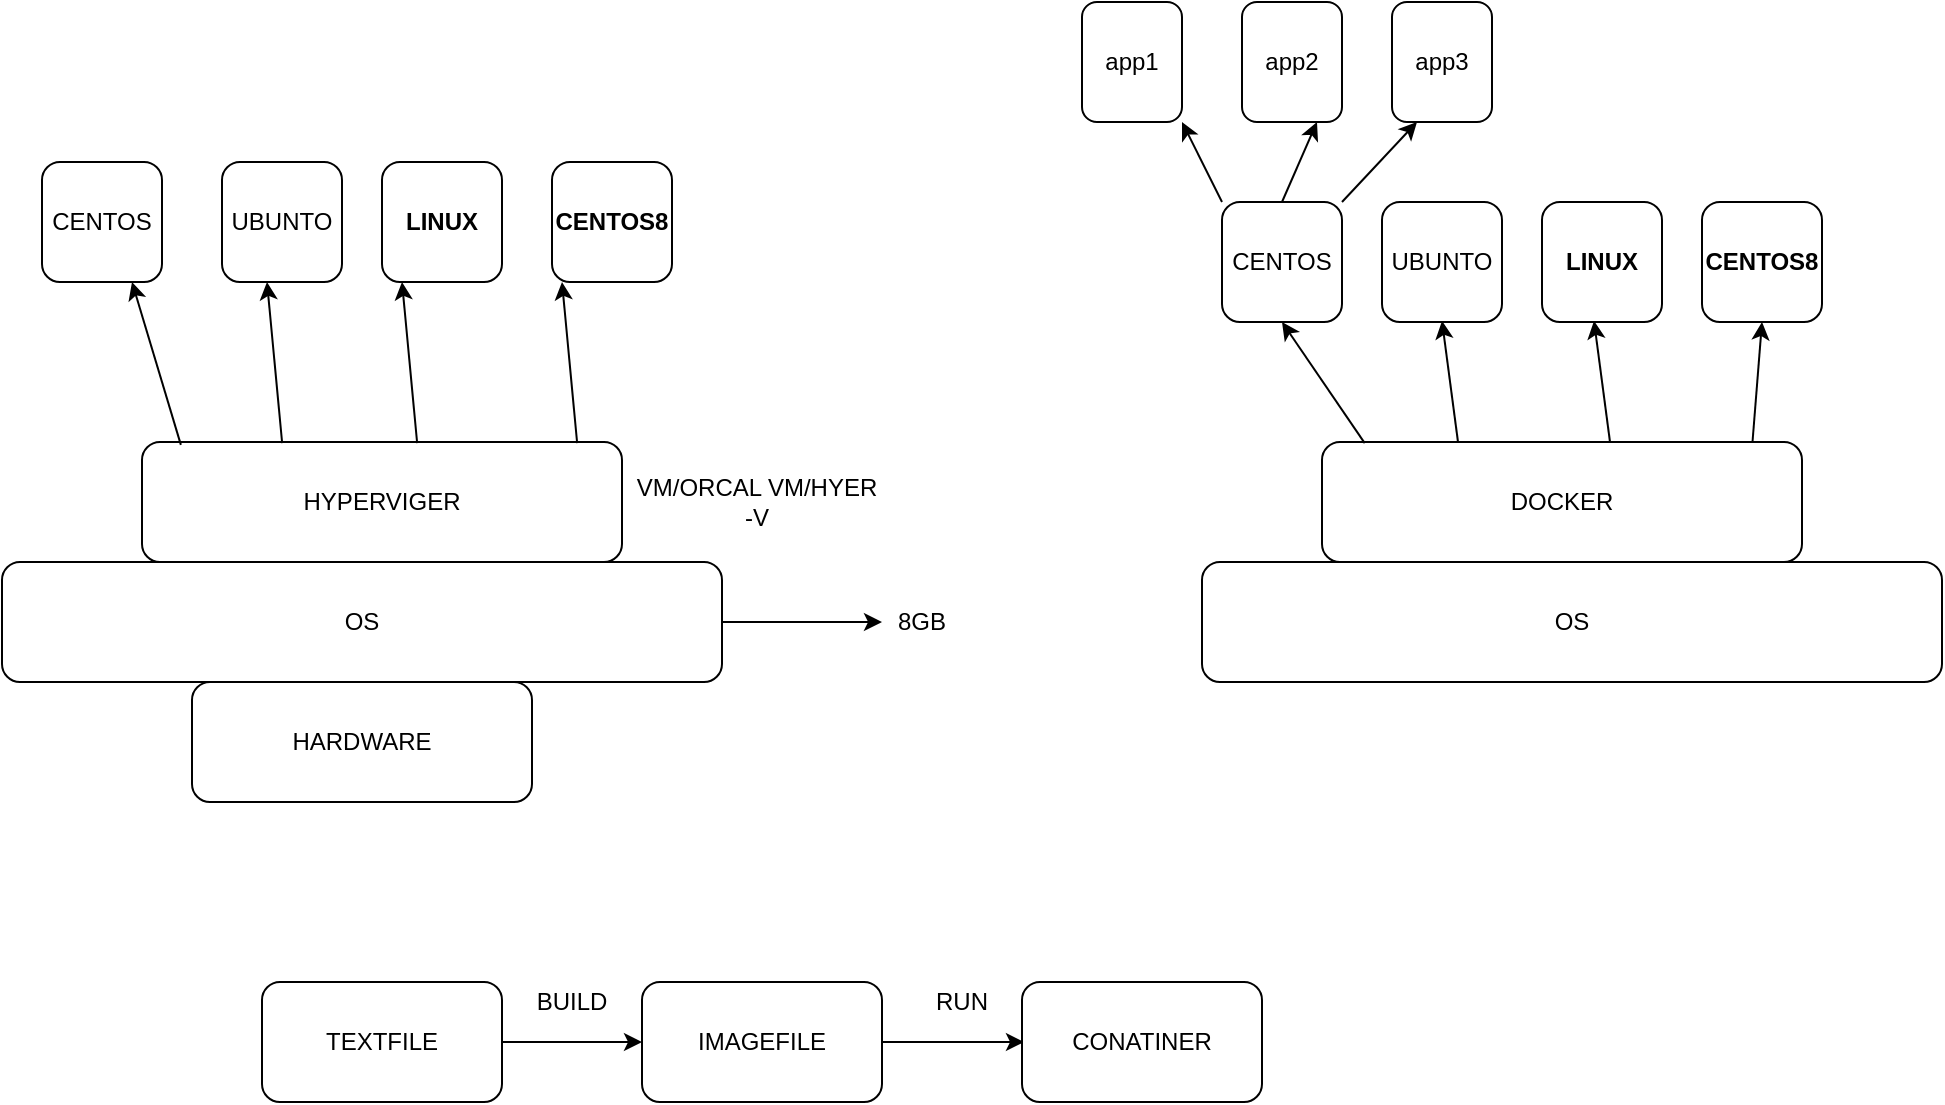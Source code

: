 <mxfile version="15.2.7" type="github">
  <diagram id="DtKQOpWOKTqv2lbOStBs" name="Page-1">
    <mxGraphModel dx="1449" dy="626" grid="1" gridSize="10" guides="1" tooltips="1" connect="1" arrows="1" fold="1" page="1" pageScale="1" pageWidth="850" pageHeight="1100" math="0" shadow="0">
      <root>
        <mxCell id="0" />
        <mxCell id="1" parent="0" />
        <mxCell id="SwtoXSihCNgJCnh0gqzE-1" value="OS" style="rounded=1;whiteSpace=wrap;html=1;" vertex="1" parent="1">
          <mxGeometry x="90" y="440" width="360" height="60" as="geometry" />
        </mxCell>
        <mxCell id="SwtoXSihCNgJCnh0gqzE-2" value="HYPERVIGER" style="rounded=1;whiteSpace=wrap;html=1;" vertex="1" parent="1">
          <mxGeometry x="160" y="380" width="240" height="60" as="geometry" />
        </mxCell>
        <mxCell id="SwtoXSihCNgJCnh0gqzE-3" value="VM/ORCAL VM/HYER -V" style="text;html=1;strokeColor=none;fillColor=none;align=center;verticalAlign=middle;whiteSpace=wrap;rounded=0;" vertex="1" parent="1">
          <mxGeometry x="405" y="400" width="125" height="20" as="geometry" />
        </mxCell>
        <mxCell id="SwtoXSihCNgJCnh0gqzE-4" value="CENTOS" style="rounded=1;whiteSpace=wrap;html=1;" vertex="1" parent="1">
          <mxGeometry x="110" y="240" width="60" height="60" as="geometry" />
        </mxCell>
        <mxCell id="SwtoXSihCNgJCnh0gqzE-5" value="UBUNTO" style="rounded=1;whiteSpace=wrap;html=1;" vertex="1" parent="1">
          <mxGeometry x="200" y="240" width="60" height="60" as="geometry" />
        </mxCell>
        <mxCell id="SwtoXSihCNgJCnh0gqzE-6" value="LINUX" style="rounded=1;whiteSpace=wrap;html=1;fontStyle=1" vertex="1" parent="1">
          <mxGeometry x="280" y="240" width="60" height="60" as="geometry" />
        </mxCell>
        <mxCell id="SwtoXSihCNgJCnh0gqzE-7" value="CENTOS8" style="rounded=1;whiteSpace=wrap;html=1;fontStyle=1" vertex="1" parent="1">
          <mxGeometry x="365" y="240" width="60" height="60" as="geometry" />
        </mxCell>
        <mxCell id="SwtoXSihCNgJCnh0gqzE-8" value="" style="endArrow=classic;html=1;entryX=0.75;entryY=1;entryDx=0;entryDy=0;exitX=0.081;exitY=0.024;exitDx=0;exitDy=0;exitPerimeter=0;" edge="1" parent="1" source="SwtoXSihCNgJCnh0gqzE-2" target="SwtoXSihCNgJCnh0gqzE-4">
          <mxGeometry width="50" height="50" relative="1" as="geometry">
            <mxPoint x="170" y="370" as="sourcePoint" />
            <mxPoint x="180" y="300" as="targetPoint" />
          </mxGeometry>
        </mxCell>
        <mxCell id="SwtoXSihCNgJCnh0gqzE-9" value="" style="endArrow=classic;html=1;entryX=0.75;entryY=1;entryDx=0;entryDy=0;exitX=0.292;exitY=0.009;exitDx=0;exitDy=0;exitPerimeter=0;" edge="1" parent="1" source="SwtoXSihCNgJCnh0gqzE-2">
          <mxGeometry width="50" height="50" relative="1" as="geometry">
            <mxPoint x="237.5" y="370" as="sourcePoint" />
            <mxPoint x="222.5" y="300" as="targetPoint" />
          </mxGeometry>
        </mxCell>
        <mxCell id="SwtoXSihCNgJCnh0gqzE-10" value="" style="endArrow=classic;html=1;entryX=0.75;entryY=1;entryDx=0;entryDy=0;exitX=0.292;exitY=0.009;exitDx=0;exitDy=0;exitPerimeter=0;" edge="1" parent="1">
          <mxGeometry width="50" height="50" relative="1" as="geometry">
            <mxPoint x="297.58" y="380.54" as="sourcePoint" />
            <mxPoint x="290" y="300" as="targetPoint" />
          </mxGeometry>
        </mxCell>
        <mxCell id="SwtoXSihCNgJCnh0gqzE-11" value="" style="endArrow=classic;html=1;entryX=0.75;entryY=1;entryDx=0;entryDy=0;exitX=0.292;exitY=0.009;exitDx=0;exitDy=0;exitPerimeter=0;" edge="1" parent="1">
          <mxGeometry width="50" height="50" relative="1" as="geometry">
            <mxPoint x="377.58" y="380.54" as="sourcePoint" />
            <mxPoint x="370" y="300" as="targetPoint" />
          </mxGeometry>
        </mxCell>
        <mxCell id="SwtoXSihCNgJCnh0gqzE-12" value="HARDWARE" style="rounded=1;whiteSpace=wrap;html=1;" vertex="1" parent="1">
          <mxGeometry x="185" y="500" width="170" height="60" as="geometry" />
        </mxCell>
        <mxCell id="SwtoXSihCNgJCnh0gqzE-13" value="8GB" style="text;html=1;strokeColor=none;fillColor=none;align=center;verticalAlign=middle;whiteSpace=wrap;rounded=0;" vertex="1" parent="1">
          <mxGeometry x="530" y="460" width="40" height="20" as="geometry" />
        </mxCell>
        <mxCell id="SwtoXSihCNgJCnh0gqzE-14" value="" style="edgeStyle=orthogonalEdgeStyle;rounded=0;orthogonalLoop=1;jettySize=auto;html=1;" edge="1" parent="1" source="SwtoXSihCNgJCnh0gqzE-1" target="SwtoXSihCNgJCnh0gqzE-13">
          <mxGeometry relative="1" as="geometry" />
        </mxCell>
        <mxCell id="SwtoXSihCNgJCnh0gqzE-15" value="OS" style="rounded=1;whiteSpace=wrap;html=1;" vertex="1" parent="1">
          <mxGeometry x="690" y="440" width="370" height="60" as="geometry" />
        </mxCell>
        <mxCell id="SwtoXSihCNgJCnh0gqzE-16" value="DOCKER" style="rounded=1;whiteSpace=wrap;html=1;" vertex="1" parent="1">
          <mxGeometry x="750" y="380" width="240" height="60" as="geometry" />
        </mxCell>
        <mxCell id="SwtoXSihCNgJCnh0gqzE-17" value="CENTOS" style="rounded=1;whiteSpace=wrap;html=1;" vertex="1" parent="1">
          <mxGeometry x="700" y="260" width="60" height="60" as="geometry" />
        </mxCell>
        <mxCell id="SwtoXSihCNgJCnh0gqzE-18" value="UBUNTO" style="rounded=1;whiteSpace=wrap;html=1;" vertex="1" parent="1">
          <mxGeometry x="780" y="260" width="60" height="60" as="geometry" />
        </mxCell>
        <mxCell id="SwtoXSihCNgJCnh0gqzE-19" value="LINUX" style="rounded=1;whiteSpace=wrap;html=1;fontStyle=1" vertex="1" parent="1">
          <mxGeometry x="860" y="260" width="60" height="60" as="geometry" />
        </mxCell>
        <mxCell id="SwtoXSihCNgJCnh0gqzE-20" value="CENTOS8" style="rounded=1;whiteSpace=wrap;html=1;fontStyle=1" vertex="1" parent="1">
          <mxGeometry x="940" y="260" width="60" height="60" as="geometry" />
        </mxCell>
        <mxCell id="SwtoXSihCNgJCnh0gqzE-21" value="" style="endArrow=classic;html=1;exitX=0.089;exitY=0.009;exitDx=0;exitDy=0;exitPerimeter=0;entryX=0.5;entryY=1;entryDx=0;entryDy=0;" edge="1" parent="1" source="SwtoXSihCNgJCnh0gqzE-16" target="SwtoXSihCNgJCnh0gqzE-17">
          <mxGeometry width="50" height="50" relative="1" as="geometry">
            <mxPoint x="720" y="370" as="sourcePoint" />
            <mxPoint x="740" y="330" as="targetPoint" />
          </mxGeometry>
        </mxCell>
        <mxCell id="SwtoXSihCNgJCnh0gqzE-23" value="TEXTFILE" style="rounded=1;whiteSpace=wrap;html=1;" vertex="1" parent="1">
          <mxGeometry x="220" y="650" width="120" height="60" as="geometry" />
        </mxCell>
        <mxCell id="SwtoXSihCNgJCnh0gqzE-24" value="IMAGEFILE" style="rounded=1;whiteSpace=wrap;html=1;" vertex="1" parent="1">
          <mxGeometry x="410" y="650" width="120" height="60" as="geometry" />
        </mxCell>
        <mxCell id="SwtoXSihCNgJCnh0gqzE-25" value="" style="endArrow=classic;html=1;exitX=1;exitY=0.5;exitDx=0;exitDy=0;entryX=0;entryY=0.5;entryDx=0;entryDy=0;" edge="1" parent="1" source="SwtoXSihCNgJCnh0gqzE-23" target="SwtoXSihCNgJCnh0gqzE-24">
          <mxGeometry width="50" height="50" relative="1" as="geometry">
            <mxPoint x="340" y="720" as="sourcePoint" />
            <mxPoint x="390" y="670" as="targetPoint" />
          </mxGeometry>
        </mxCell>
        <mxCell id="SwtoXSihCNgJCnh0gqzE-26" value="BUILD" style="text;html=1;strokeColor=none;fillColor=none;align=center;verticalAlign=middle;whiteSpace=wrap;rounded=0;" vertex="1" parent="1">
          <mxGeometry x="355" y="650" width="40" height="20" as="geometry" />
        </mxCell>
        <mxCell id="SwtoXSihCNgJCnh0gqzE-27" value="" style="endArrow=classic;html=1;" edge="1" parent="1" source="SwtoXSihCNgJCnh0gqzE-24">
          <mxGeometry width="50" height="50" relative="1" as="geometry">
            <mxPoint x="530" y="730" as="sourcePoint" />
            <mxPoint x="601" y="680" as="targetPoint" />
          </mxGeometry>
        </mxCell>
        <mxCell id="SwtoXSihCNgJCnh0gqzE-28" value="CONATINER" style="rounded=1;whiteSpace=wrap;html=1;" vertex="1" parent="1">
          <mxGeometry x="600" y="650" width="120" height="60" as="geometry" />
        </mxCell>
        <mxCell id="SwtoXSihCNgJCnh0gqzE-29" value="RUN" style="text;html=1;strokeColor=none;fillColor=none;align=center;verticalAlign=middle;whiteSpace=wrap;rounded=0;" vertex="1" parent="1">
          <mxGeometry x="550" y="650" width="40" height="20" as="geometry" />
        </mxCell>
        <mxCell id="SwtoXSihCNgJCnh0gqzE-30" value="" style="endArrow=classic;html=1;entryX=0.75;entryY=1;entryDx=0;entryDy=0;" edge="1" parent="1">
          <mxGeometry width="50" height="50" relative="1" as="geometry">
            <mxPoint x="818" y="380" as="sourcePoint" />
            <mxPoint x="810" y="319.46" as="targetPoint" />
          </mxGeometry>
        </mxCell>
        <mxCell id="SwtoXSihCNgJCnh0gqzE-32" value="" style="endArrow=classic;html=1;entryX=0.75;entryY=1;entryDx=0;entryDy=0;" edge="1" parent="1">
          <mxGeometry width="50" height="50" relative="1" as="geometry">
            <mxPoint x="894" y="380" as="sourcePoint" />
            <mxPoint x="886" y="319.46" as="targetPoint" />
          </mxGeometry>
        </mxCell>
        <mxCell id="SwtoXSihCNgJCnh0gqzE-34" value="" style="endArrow=classic;html=1;entryX=0.5;entryY=1;entryDx=0;entryDy=0;exitX=0.897;exitY=-0.006;exitDx=0;exitDy=0;exitPerimeter=0;" edge="1" parent="1" source="SwtoXSihCNgJCnh0gqzE-16" target="SwtoXSihCNgJCnh0gqzE-20">
          <mxGeometry width="50" height="50" relative="1" as="geometry">
            <mxPoint x="904" y="390" as="sourcePoint" />
            <mxPoint x="896" y="329.46" as="targetPoint" />
            <Array as="points" />
          </mxGeometry>
        </mxCell>
        <mxCell id="SwtoXSihCNgJCnh0gqzE-37" value="app1" style="rounded=1;whiteSpace=wrap;html=1;" vertex="1" parent="1">
          <mxGeometry x="630" y="160" width="50" height="60" as="geometry" />
        </mxCell>
        <mxCell id="SwtoXSihCNgJCnh0gqzE-38" value="app2" style="rounded=1;whiteSpace=wrap;html=1;" vertex="1" parent="1">
          <mxGeometry x="710" y="160" width="50" height="60" as="geometry" />
        </mxCell>
        <mxCell id="SwtoXSihCNgJCnh0gqzE-39" value="app3" style="rounded=1;whiteSpace=wrap;html=1;" vertex="1" parent="1">
          <mxGeometry x="785" y="160" width="50" height="60" as="geometry" />
        </mxCell>
        <mxCell id="SwtoXSihCNgJCnh0gqzE-40" value="" style="endArrow=classic;html=1;exitX=0;exitY=0;exitDx=0;exitDy=0;entryX=1;entryY=1;entryDx=0;entryDy=0;" edge="1" parent="1" source="SwtoXSihCNgJCnh0gqzE-17" target="SwtoXSihCNgJCnh0gqzE-37">
          <mxGeometry width="50" height="50" relative="1" as="geometry">
            <mxPoint x="650" y="270" as="sourcePoint" />
            <mxPoint x="700" y="220" as="targetPoint" />
          </mxGeometry>
        </mxCell>
        <mxCell id="SwtoXSihCNgJCnh0gqzE-42" value="" style="endArrow=classic;html=1;entryX=0.75;entryY=1;entryDx=0;entryDy=0;" edge="1" parent="1" target="SwtoXSihCNgJCnh0gqzE-38">
          <mxGeometry width="50" height="50" relative="1" as="geometry">
            <mxPoint x="730" y="260" as="sourcePoint" />
            <mxPoint x="770" y="220" as="targetPoint" />
          </mxGeometry>
        </mxCell>
        <mxCell id="SwtoXSihCNgJCnh0gqzE-44" value="" style="endArrow=classic;html=1;entryX=0.25;entryY=1;entryDx=0;entryDy=0;" edge="1" parent="1" target="SwtoXSihCNgJCnh0gqzE-39">
          <mxGeometry width="50" height="50" relative="1" as="geometry">
            <mxPoint x="760" y="260" as="sourcePoint" />
            <mxPoint x="770" y="220" as="targetPoint" />
          </mxGeometry>
        </mxCell>
      </root>
    </mxGraphModel>
  </diagram>
</mxfile>
